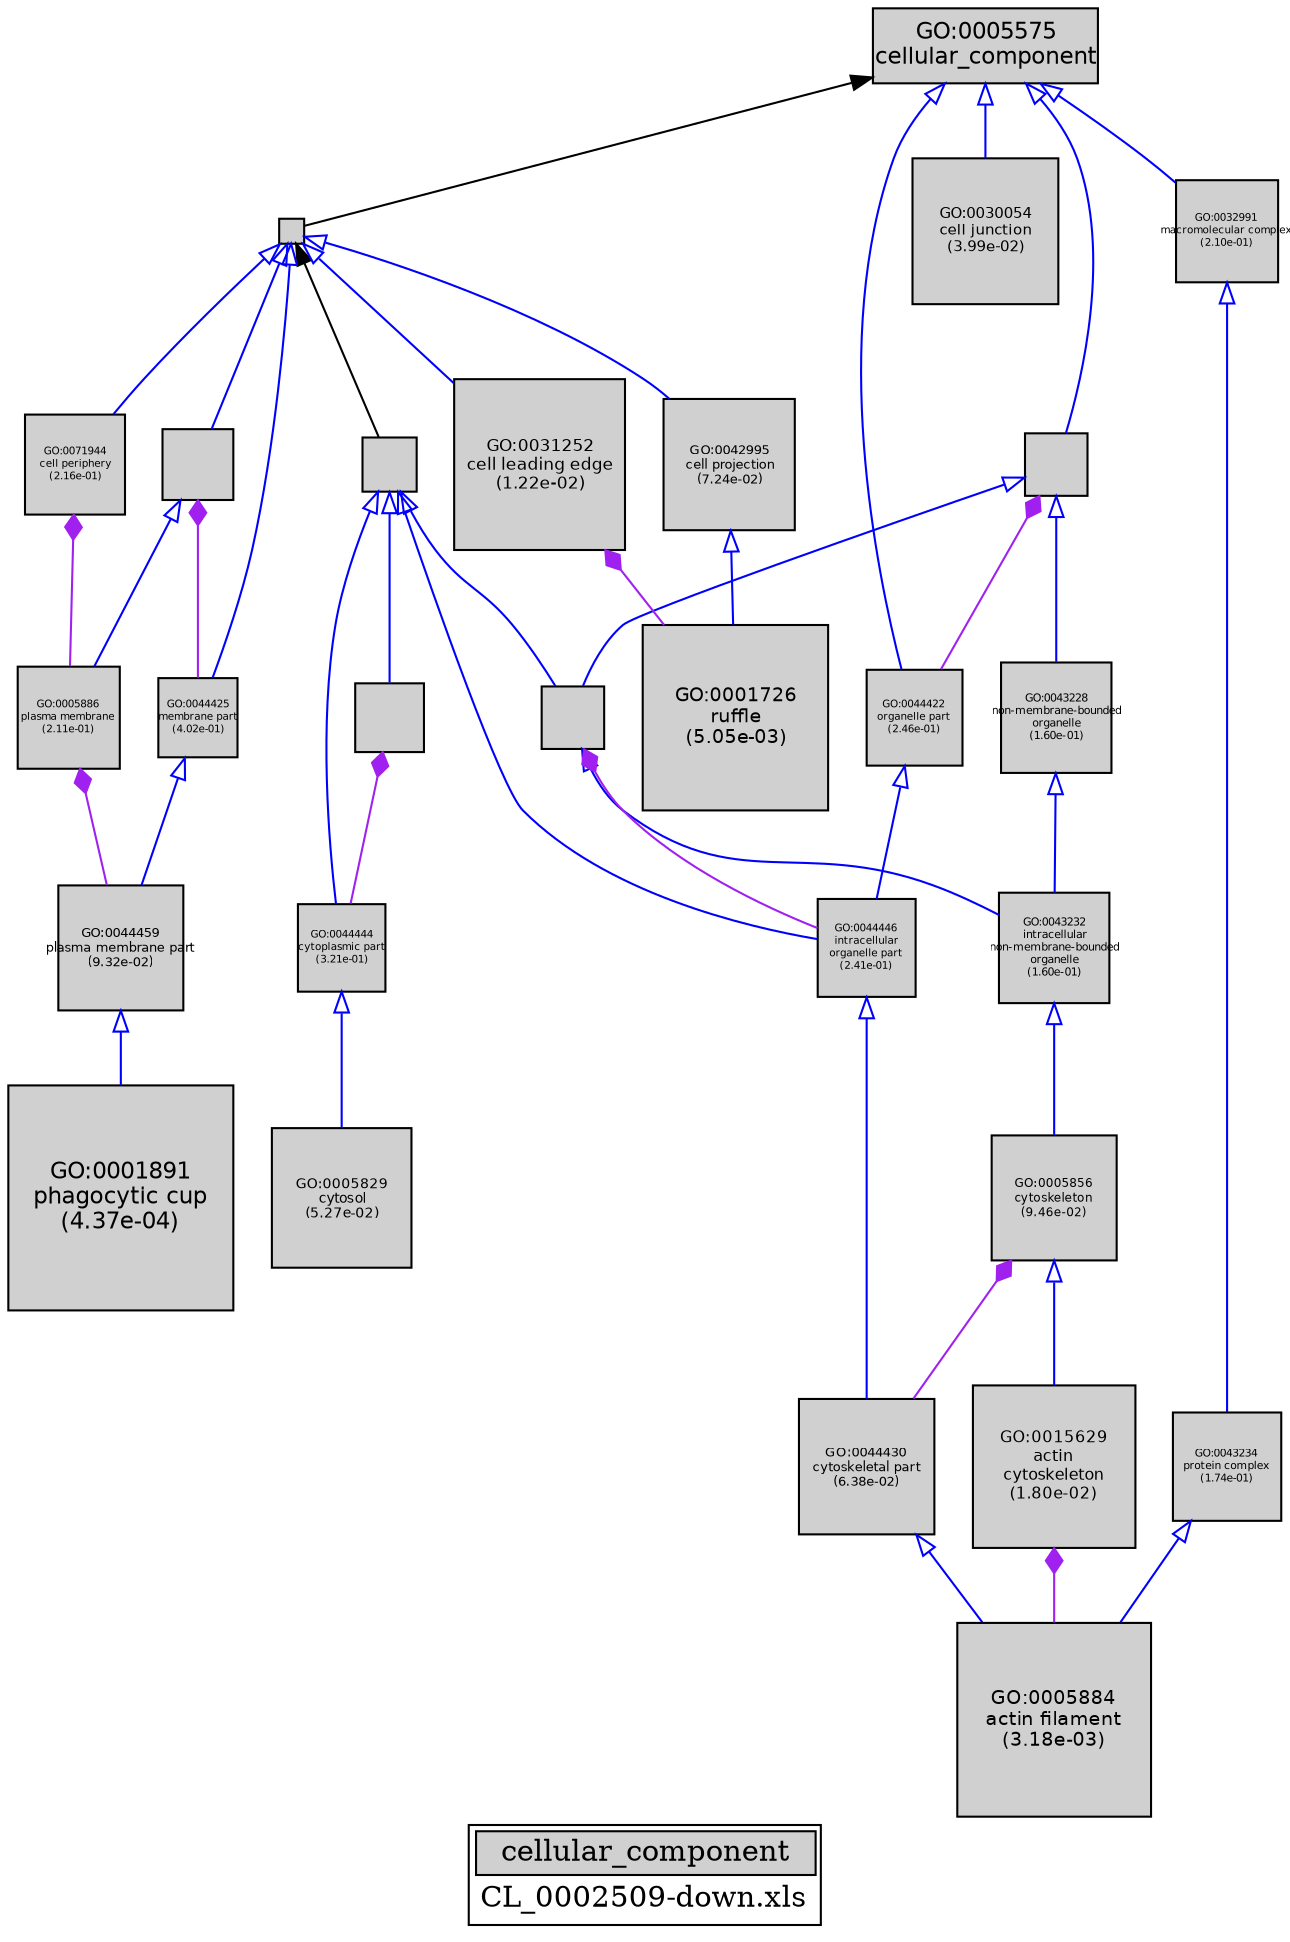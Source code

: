 digraph "cellular_component" {
graph [ bgcolor = "#FFFFFF", label = <<TABLE COLOR="black" BGCOLOR="white"><TR><TD COLSPAN="2" BGCOLOR="#D0D0D0"><FONT COLOR="black">cellular_component</FONT></TD></TR><TR><TD BORDER="0">CL_0002509-down.xls</TD></TR></TABLE>> ];
node [ fontname = "Helvetica" ];

subgraph "nodes" {

node [ style = "filled", fixedsize = "true", width = 1, shape = "box", fontsize = 9, fillcolor = "#D0D0D0", fontcolor = "black", color = "black" ];

"GO:0005829" [ URL = "#GO:0005829", label = <<TABLE BORDER="0"><TR><TD>GO:0005829<BR/>cytosol<BR/>(5.27e-02)</TD></TR></TABLE>>, width = 0.928501648872, shape = "box", fontsize = 6.68521187188, height = 0.928501648872 ];
"GO:0043228" [ URL = "#GO:0043228", label = <<TABLE BORDER="0"><TR><TD>GO:0043228<BR/>non-membrane-bounded<BR/>organelle<BR/>(1.60e-01)</TD></TR></TABLE>>, width = 0.735651141675, shape = "box", fontsize = 5.29668822006, height = 0.735651141675 ];
"GO:0005575" [ URL = "#GO:0005575", label = <<TABLE BORDER="0"><TR><TD>GO:0005575<BR/>cellular_component</TD></TR></TABLE>>, width = 1.5, shape = "box", fontsize = 10.8 ];
"GO:0044430" [ URL = "#GO:0044430", label = <<TABLE BORDER="0"><TR><TD>GO:0044430<BR/>cytoskeletal part<BR/>(6.38e-02)</TD></TR></TABLE>>, width = 0.898202396236, shape = "box", fontsize = 6.4670572529, height = 0.898202396236 ];
"GO:0043232" [ URL = "#GO:0043232", label = <<TABLE BORDER="0"><TR><TD>GO:0043232<BR/>intracellular<BR/>non-membrane-bounded<BR/>organelle<BR/>(1.60e-01)</TD></TR></TABLE>>, width = 0.735651141675, shape = "box", fontsize = 5.29668822006, height = 0.735651141675 ];
"GO:0044464" [ URL = "#GO:0044464", label = "", width = 0.16477071863, shape = "box", height = 0.16477071863 ];
"GO:0005737" [ URL = "#GO:0005737", label = "", width = 0.465210047954, shape = "box", height = 0.465210047954 ];
"GO:0015629" [ URL = "#GO:0015629", label = <<TABLE BORDER="0"><TR><TD>GO:0015629<BR/>actin<BR/>cytoskeleton<BR/>(1.80e-02)</TD></TR></TABLE>>, width = 1.08340590739, shape = "box", fontsize = 7.80052253319, height = 1.08340590739 ];
"GO:0005884" [ URL = "#GO:0005884", label = <<TABLE BORDER="0"><TR><TD>GO:0005884<BR/>actin filament<BR/>(3.18e-03)</TD></TR></TABLE>>, width = 1.29421779236, shape = "box", fontsize = 9.31836810499, height = 1.29421779236 ];
"GO:0044459" [ URL = "#GO:0044459", label = <<TABLE BORDER="0"><TR><TD>GO:0044459<BR/>plasma membrane part<BR/>(9.32e-02)</TD></TR></TABLE>>, width = 0.834933511096, shape = "box", fontsize = 6.01152127989, height = 0.834933511096 ];
"GO:0005886" [ URL = "#GO:0005886", label = <<TABLE BORDER="0"><TR><TD>GO:0005886<BR/>plasma membrane<BR/>(2.11e-01)</TD></TR></TABLE>>, width = 0.678643889959, shape = "box", fontsize = 5.0, height = 0.678643889959 ];
"GO:0001726" [ URL = "#GO:0001726", label = <<TABLE BORDER="0"><TR><TD>GO:0001726<BR/>ruffle<BR/>(5.05e-03)</TD></TR></TABLE>>, width = 1.24139118209, shape = "box", fontsize = 8.93801651102, height = 1.24139118209 ];
"GO:0071944" [ URL = "#GO:0071944", label = <<TABLE BORDER="0"><TR><TD>GO:0071944<BR/>cell periphery<BR/>(2.16e-01)</TD></TR></TABLE>>, width = 0.673451959483, shape = "box", fontsize = 5.0, height = 0.673451959483 ];
"GO:0044444" [ URL = "#GO:0044444", label = <<TABLE BORDER="0"><TR><TD>GO:0044444<BR/>cytoplasmic part<BR/>(3.21e-01)</TD></TR></TABLE>>, width = 0.582304922731, shape = "box", fontsize = 5.0, height = 0.582304922731 ];
"GO:0043234" [ URL = "#GO:0043234", label = <<TABLE BORDER="0"><TR><TD>GO:0043234<BR/>protein complex<BR/>(1.74e-01)</TD></TR></TABLE>>, width = 0.718520905936, shape = "box", fontsize = 5.17335052274, height = 0.718520905936 ];
"GO:0005856" [ URL = "#GO:0005856", label = <<TABLE BORDER="0"><TR><TD>GO:0005856<BR/>cytoskeleton<BR/>(9.46e-02)</TD></TR></TABLE>>, width = 0.832394994229, shape = "box", fontsize = 5.99324395845, height = 0.832394994229 ];
"GO:0043226" [ URL = "#GO:0043226", label = "", width = 0.416028929782, shape = "box", height = 0.416028929782 ];
"GO:0030054" [ URL = "#GO:0030054", label = <<TABLE BORDER="0"><TR><TD>GO:0030054<BR/>cell junction<BR/>(3.99e-02)</TD></TR></TABLE>>, width = 0.970859985038, shape = "box", fontsize = 6.99019189227, height = 0.970859985038 ];
"GO:0042995" [ URL = "#GO:0042995", label = <<TABLE BORDER="0"><TR><TD>GO:0042995<BR/>cell projection<BR/>(7.24e-02)</TD></TR></TABLE>>, width = 0.877569722265, shape = "box", fontsize = 6.31850200031, height = 0.877569722265 ];
"GO:0044446" [ URL = "#GO:0044446", label = <<TABLE BORDER="0"><TR><TD>GO:0044446<BR/>intracellular<BR/>organelle part<BR/>(2.41e-01)</TD></TR></TABLE>>, width = 0.650004299543, shape = "box", fontsize = 5.0, height = 0.650004299543 ];
"GO:0032991" [ URL = "#GO:0032991", label = <<TABLE BORDER="0"><TR><TD>GO:0032991<BR/>macromolecular complex<BR/>(2.10e-01)</TD></TR></TABLE>>, width = 0.67978133068, shape = "box", fontsize = 5.0, height = 0.67978133068 ];
"GO:0044424" [ URL = "#GO:0044424", label = "", width = 0.361100236988, shape = "box", height = 0.361100236988 ];
"GO:0044425" [ URL = "#GO:0044425", label = <<TABLE BORDER="0"><TR><TD>GO:0044425<BR/>membrane part<BR/>(4.02e-01)</TD></TR></TABLE>>, width = 0.52343734863, shape = "box", fontsize = 5.0, height = 0.52343734863 ];
"GO:0031252" [ URL = "#GO:0031252", label = <<TABLE BORDER="0"><TR><TD>GO:0031252<BR/>cell leading edge<BR/>(1.22e-02)</TD></TR></TABLE>>, width = 1.13431799721, shape = "box", fontsize = 8.16708957994, height = 1.13431799721 ];
"GO:0001891" [ URL = "#GO:0001891", label = <<TABLE BORDER="0"><TR><TD>GO:0001891<BR/>phagocytic cup<BR/>(4.37e-04)</TD></TR></TABLE>>, width = 1.5, shape = "box", fontsize = 10.8, height = 1.5 ];
"GO:0016020" [ URL = "#GO:0016020", label = "", width = 0.465526876428, shape = "box", height = 0.465526876428 ];
"GO:0043229" [ URL = "#GO:0043229", label = "", width = 0.417020340466, shape = "box", height = 0.417020340466 ];
"GO:0044422" [ URL = "#GO:0044422", label = <<TABLE BORDER="0"><TR><TD>GO:0044422<BR/>organelle part<BR/>(2.46e-01)</TD></TR></TABLE>>, width = 0.645472769412, shape = "box", fontsize = 5.0, height = 0.645472769412 ];
}
subgraph "edges" {


edge [ dir = "back", weight = 1 ];
subgraph "regulates" {


edge [ color = "cyan", arrowtail = "none" ];
subgraph "positive" {


edge [ color = "green", arrowtail = "vee" ];
}
subgraph "negative" {


edge [ color = "red", arrowtail = "tee" ];
}
}
subgraph "part_of" {


edge [ color = "purple", arrowtail = "diamond", weight = 2.5 ];
"GO:0005737" -> "GO:0044444";
"GO:0043229" -> "GO:0044446";
"GO:0015629" -> "GO:0005884";
"GO:0005886" -> "GO:0044459";
"GO:0071944" -> "GO:0005886";
"GO:0043226" -> "GO:0044422";
"GO:0005856" -> "GO:0044430";
"GO:0031252" -> "GO:0001726";
"GO:0016020" -> "GO:0044425";
}
subgraph "is_a" {


edge [ color = "blue", arrowtail = "empty", weight = 5.0 ];
"GO:0043232" -> "GO:0005856";
"GO:0044444" -> "GO:0005829";
"GO:0044446" -> "GO:0044430";
"GO:0044464" -> "GO:0016020";
"GO:0005575" -> "GO:0032991";
"GO:0044464" -> "GO:0071944";
"GO:0016020" -> "GO:0005886";
"GO:0043226" -> "GO:0043228";
"GO:0043234" -> "GO:0005884";
"GO:0044430" -> "GO:0005884";
"GO:0044464" -> "GO:0031252";
"GO:0044424" -> "GO:0005737";
"GO:0042995" -> "GO:0001726";
"GO:0044424" -> "GO:0044446";
"GO:0005575" -> "GO:0043226";
"GO:0044424" -> "GO:0043229";
"GO:0044424" -> "GO:0044444";
"GO:0043229" -> "GO:0043232";
"GO:0044425" -> "GO:0044459";
"GO:0044464" -> "GO:0044425";
"GO:0005575" -> "GO:0030054";
"GO:0044464" -> "GO:0042995";
"GO:0005856" -> "GO:0015629";
"GO:0043226" -> "GO:0043229";
"GO:0043228" -> "GO:0043232";
"GO:0044459" -> "GO:0001891";
"GO:0005575" -> "GO:0044422";
"GO:0032991" -> "GO:0043234";
"GO:0044422" -> "GO:0044446";
}
"GO:0044464" -> "GO:0044424";
"GO:0005575" -> "GO:0044464";
}
}
